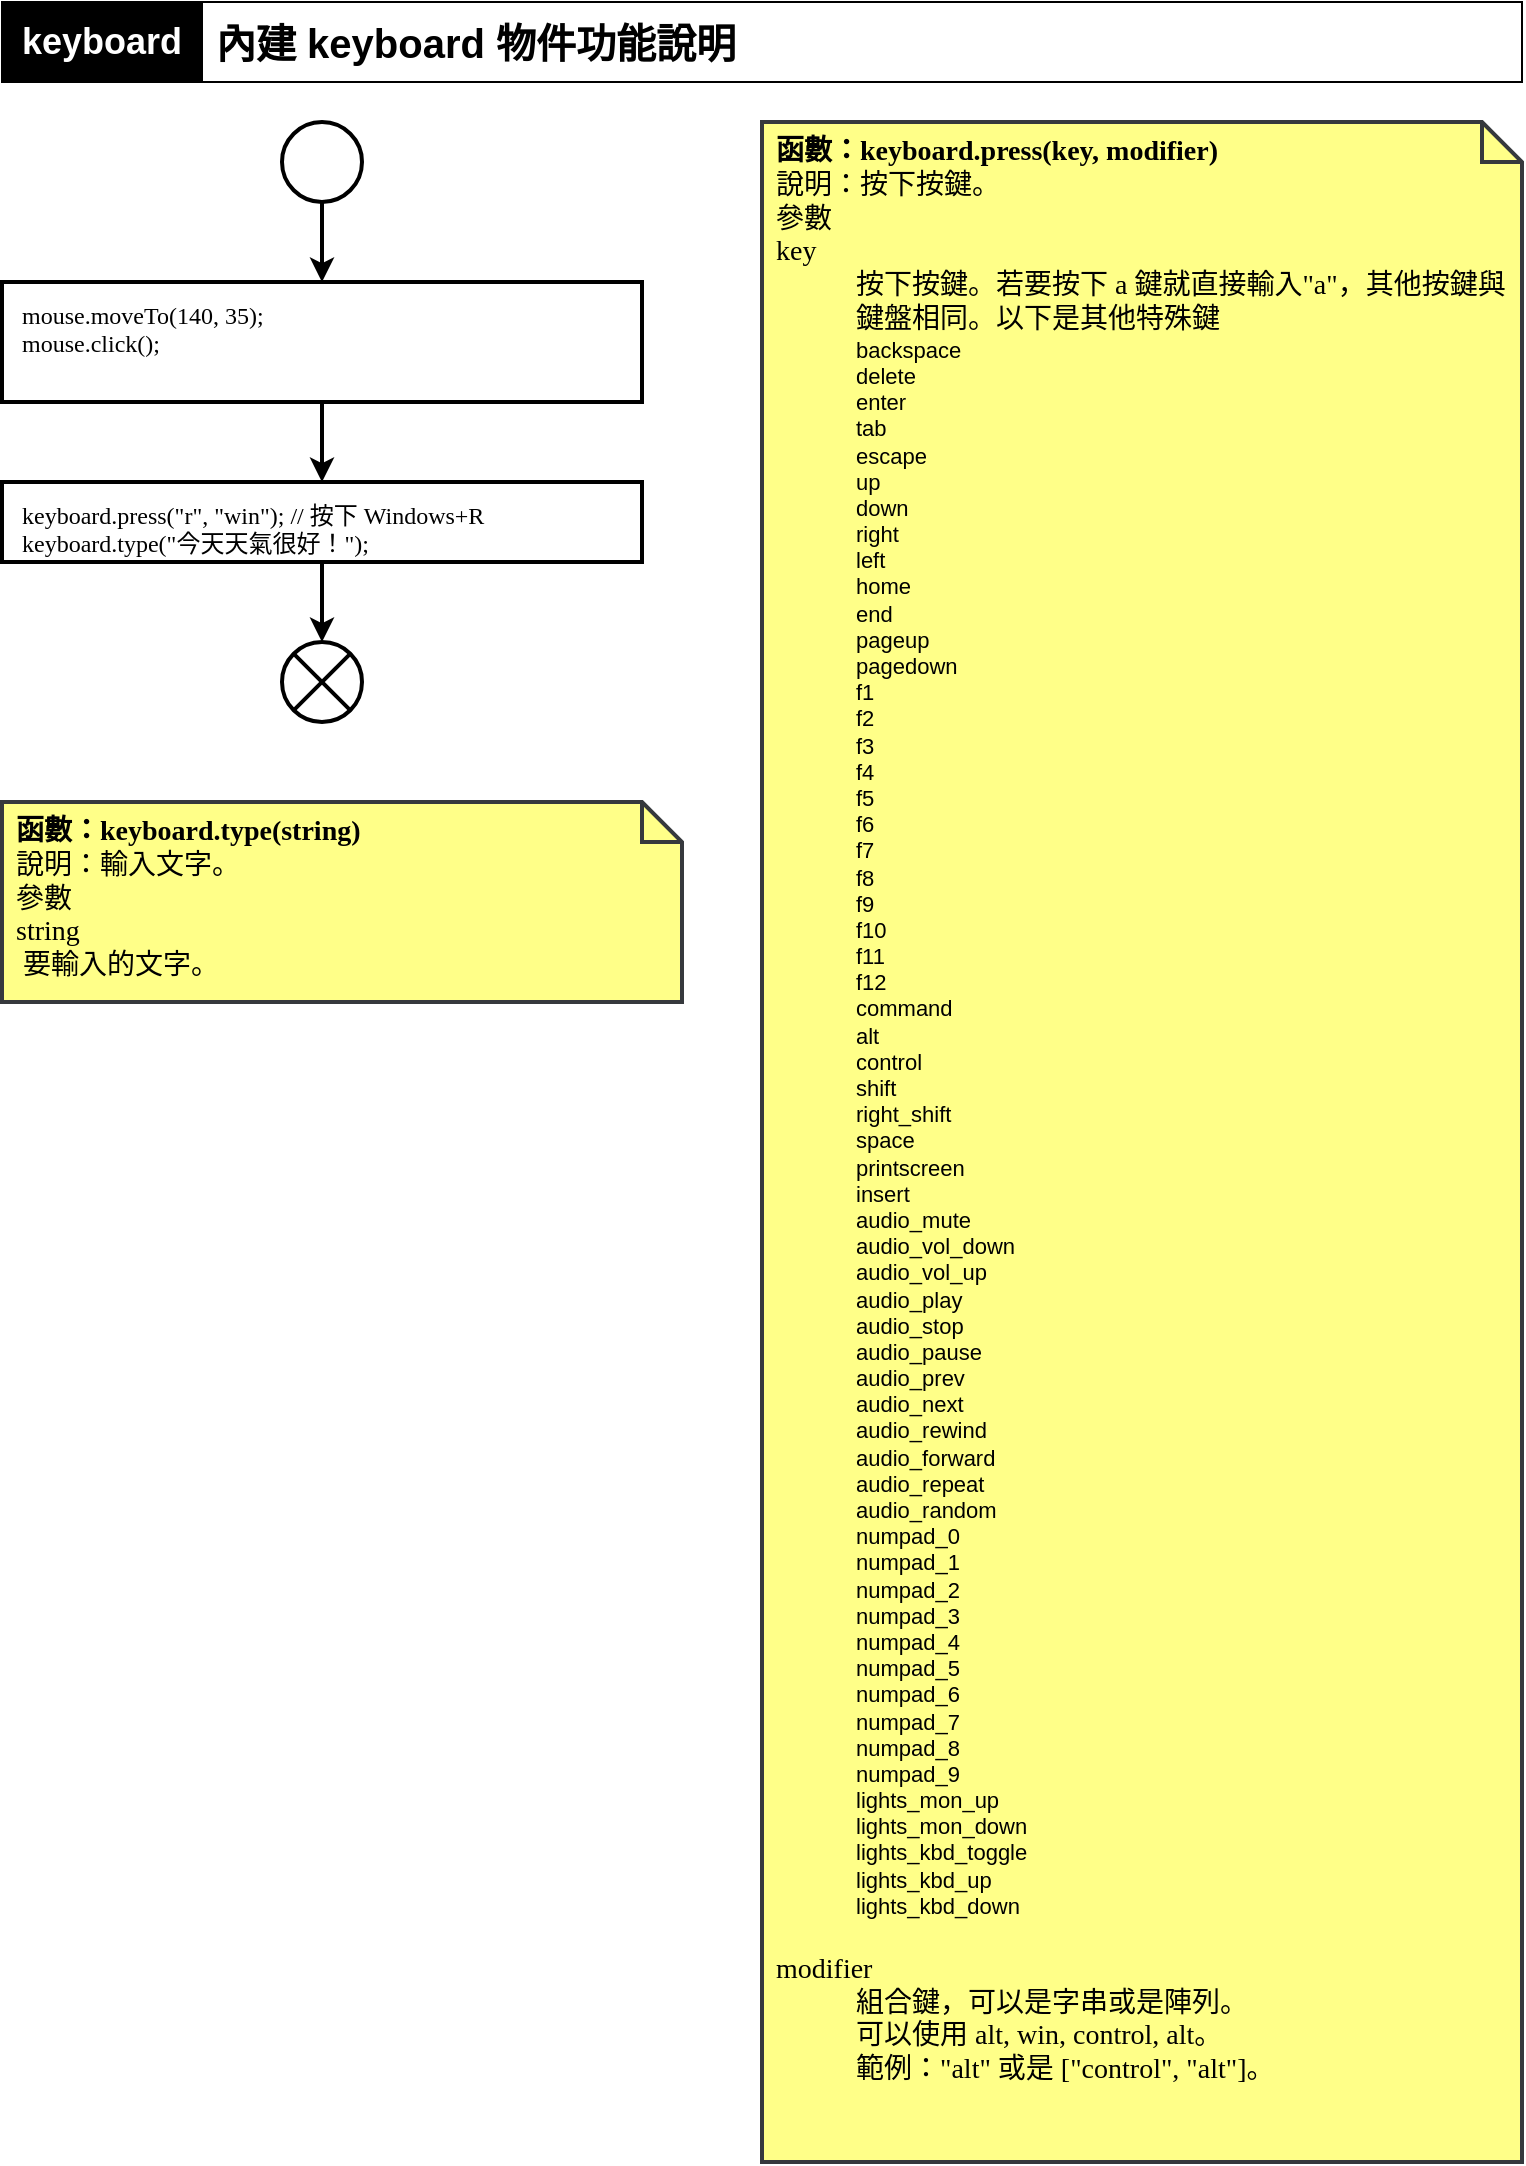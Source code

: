 <mxfile compressed="false" version="20.2.3" type="device">
  <diagram id="zHJoLA6md0Yeo67uzJwa" name="第1頁">
    <mxGraphModel dx="1000" dy="658" grid="1" gridSize="5" guides="0" tooltips="1" connect="1" arrows="1" fold="1" page="1" pageScale="1" pageWidth="827" pageHeight="1169" math="0" shadow="0">
      <root>
        <mxCell id="0" />
        <mxCell id="1" parent="0" />
        <mxCell id="m3pfPtTyuK7HYTcpv6uo-1" style="edgeStyle=orthogonalEdgeStyle;rounded=1;sketch=0;orthogonalLoop=1;jettySize=auto;html=1;fontFamily=Courier New;fontSize=12;strokeWidth=2;entryX=0.5;entryY=0;entryDx=0;entryDy=0;entryPerimeter=0;exitX=0.5;exitY=1;exitDx=0;exitDy=0;" parent="1" source="m3pfPtTyuK7HYTcpv6uo-2" target="m3pfPtTyuK7HYTcpv6uo-4" edge="1">
          <mxGeometry relative="1" as="geometry">
            <mxPoint x="170" y="20" as="sourcePoint" />
            <mxPoint x="170" y="80" as="targetPoint" />
          </mxGeometry>
        </mxCell>
        <object label="" type="ENTRY_POINT" id="m3pfPtTyuK7HYTcpv6uo-2">
          <mxCell style="ellipse;fontStyle=0;fontSize=12;sketch=0;rounded=1;align=left;fontFamily=Iosevka Fixed;strokeWidth=2;shadow=0;html=0;" parent="1" vertex="1">
            <mxGeometry x="180" y="80" width="40" height="40" as="geometry" />
          </mxCell>
        </object>
        <mxCell id="Dx2b7ezfvi1oqeqgblj4-1" style="edgeStyle=orthogonalEdgeStyle;rounded=0;orthogonalLoop=1;jettySize=auto;html=1;entryX=0.5;entryY=0;entryDx=0;entryDy=0;strokeWidth=2;fontFamily=Iosevka Fixed;fontStyle=0" parent="1" source="m3pfPtTyuK7HYTcpv6uo-4" target="W1SwkrzB2UoG-p9XxQ3V-2" edge="1">
          <mxGeometry relative="1" as="geometry">
            <mxPoint x="180" y="260" as="targetPoint" />
          </mxGeometry>
        </mxCell>
        <object label="mouse.moveTo(140, 35);&#xa;mouse.click();" type="PROCESS" id="m3pfPtTyuK7HYTcpv6uo-4">
          <mxCell style="fontSize=12;fontStyle=0;sketch=0;rounded=0;fontFamily=Iosevka Fixed;align=left;strokeWidth=2;arcSize=7;shadow=0;html=0;spacingLeft=5;verticalAlign=top;spacingTop=0;spacing=5;" parent="1" vertex="1">
            <mxGeometry x="40" y="160" width="320" height="60" as="geometry" />
          </mxCell>
        </object>
        <object label="" type="EXIT_POINT" id="m3pfPtTyuK7HYTcpv6uo-22">
          <mxCell style="shape=sumEllipse;perimeter=ellipsePerimeter;backgroundOutline=1;fontStyle=0;fontSize=16;sketch=0;rounded=1;fontFamily=Iosevka Fixed;align=left;strokeWidth=2;shadow=0;html=0;" parent="1" vertex="1">
            <mxGeometry x="180" y="340" width="40" height="40" as="geometry" />
          </mxCell>
        </object>
        <mxCell id="UbTHWvcrtNXVTwTKfJbN-1" value="內建 keyboard 物件功能說明" style="text;html=1;strokeColor=default;fillColor=none;align=left;verticalAlign=middle;whiteSpace=wrap;rounded=0;spacingLeft=5;strokeWidth=1;fontSize=20;movable=1;resizable=1;rotatable=1;deletable=1;editable=1;connectable=1;fontStyle=1" parent="1" vertex="1">
          <mxGeometry x="140" y="20" width="660" height="40" as="geometry" />
        </mxCell>
        <mxCell id="UbTHWvcrtNXVTwTKfJbN-2" value="keyboard" style="rounded=0;whiteSpace=wrap;html=1;fillColor=#000000;fontColor=#FFFFFF;fontSize=18;fontStyle=1;strokeWidth=1;movable=1;resizable=1;rotatable=1;deletable=1;editable=1;connectable=1;" parent="1" vertex="1">
          <mxGeometry x="40" y="20" width="100" height="40" as="geometry" />
        </mxCell>
        <mxCell id="Ot0KBQQzt72eOoxGLC2g-2" value="&lt;font style=&quot;font-size: 14px;&quot;&gt;&lt;b style=&quot;&quot;&gt;&lt;font style=&quot;font-size: 14px;&quot;&gt;函數：keyboard.press(key, modifier)&lt;/font&gt;&lt;/b&gt;&lt;br&gt;說明：按下按鍵&lt;/font&gt;&lt;span style=&quot;background-color: initial;&quot;&gt;&lt;font style=&quot;font-size: 14px;&quot;&gt;。&lt;br&gt;參數&lt;br&gt;key&lt;br&gt;&lt;span style=&quot;&quot;&gt;	&lt;/span&gt;&lt;/font&gt;&lt;/span&gt;&lt;blockquote style=&quot;margin: 0 0 0 40px; border: none; padding: 0px;&quot;&gt;&lt;span style=&quot;background-color: initial;&quot;&gt;&lt;font style=&quot;font-size: 14px;&quot;&gt;按下按鍵。若要按下 a 鍵就直接輸入&quot;a&quot;，其他按鍵與鍵盤相同。以下是其他特殊鍵&lt;/font&gt;&lt;/span&gt;&lt;/blockquote&gt;&lt;blockquote style=&quot;margin: 0px 0px 0px 40px; border: none; padding: 0px; font-size: 11px;&quot;&gt;&lt;span style=&quot;font-family: Helvetica;&quot;&gt;backspace&lt;br&gt;&lt;/span&gt;&lt;span style=&quot;font-family: Helvetica;&quot;&gt;delete&lt;br&gt;&lt;/span&gt;&lt;span style=&quot;font-family: Helvetica;&quot;&gt;enter&lt;br&gt;&lt;/span&gt;&lt;span style=&quot;font-family: Helvetica;&quot;&gt;tab&lt;br&gt;&lt;/span&gt;&lt;span style=&quot;font-family: Helvetica;&quot;&gt;escape&lt;br&gt;&lt;/span&gt;&lt;span style=&quot;font-family: Helvetica;&quot;&gt;up&lt;br&gt;&lt;/span&gt;&lt;span style=&quot;font-family: Helvetica;&quot;&gt;down&lt;br&gt;&lt;/span&gt;&lt;span style=&quot;font-family: Helvetica;&quot;&gt;right&lt;br&gt;&lt;/span&gt;&lt;span style=&quot;font-family: Helvetica;&quot;&gt;left&lt;br&gt;&lt;/span&gt;&lt;span style=&quot;font-family: Helvetica;&quot;&gt;home&lt;br&gt;&lt;/span&gt;&lt;span style=&quot;font-family: Helvetica;&quot;&gt;end&lt;br&gt;&lt;/span&gt;&lt;span style=&quot;font-family: Helvetica;&quot;&gt;pageup&lt;br&gt;&lt;/span&gt;&lt;span style=&quot;font-family: Helvetica;&quot;&gt;pagedown&lt;br&gt;&lt;/span&gt;&lt;span style=&quot;font-family: Helvetica;&quot;&gt;f1&lt;br&gt;&lt;/span&gt;&lt;span style=&quot;font-family: Helvetica;&quot;&gt;f2&lt;br&gt;&lt;/span&gt;&lt;span style=&quot;font-family: Helvetica;&quot;&gt;f3&lt;br&gt;&lt;/span&gt;&lt;span style=&quot;font-family: Helvetica;&quot;&gt;f4&lt;br&gt;&lt;/span&gt;&lt;span style=&quot;font-family: Helvetica;&quot;&gt;f5&lt;br&gt;&lt;/span&gt;&lt;span style=&quot;font-family: Helvetica;&quot;&gt;f6&lt;br&gt;&lt;/span&gt;&lt;span style=&quot;font-family: Helvetica;&quot;&gt;f7&lt;br&gt;&lt;/span&gt;&lt;span style=&quot;font-family: Helvetica;&quot;&gt;f8&lt;br&gt;&lt;/span&gt;&lt;span style=&quot;font-family: Helvetica;&quot;&gt;f9&lt;br&gt;&lt;/span&gt;&lt;span style=&quot;font-family: Helvetica;&quot;&gt;f10&lt;br&gt;&lt;/span&gt;&lt;span style=&quot;font-family: Helvetica;&quot;&gt;f11&lt;br&gt;&lt;/span&gt;&lt;span style=&quot;font-family: Helvetica;&quot;&gt;f12&lt;br&gt;&lt;/span&gt;&lt;span style=&quot;font-family: Helvetica;&quot;&gt;command&lt;br&gt;&lt;/span&gt;&lt;span style=&quot;font-family: Helvetica;&quot;&gt;alt&lt;br&gt;&lt;/span&gt;&lt;span style=&quot;font-family: Helvetica;&quot;&gt;control&lt;br&gt;&lt;/span&gt;&lt;span style=&quot;font-family: Helvetica;&quot;&gt;shift&lt;br&gt;&lt;/span&gt;&lt;span style=&quot;font-family: Helvetica;&quot;&gt;right_shift&lt;br&gt;&lt;/span&gt;&lt;span style=&quot;font-family: Helvetica;&quot;&gt;space&lt;br&gt;&lt;/span&gt;&lt;span style=&quot;font-family: Helvetica;&quot;&gt;printscreen&lt;br&gt;&lt;/span&gt;&lt;span style=&quot;font-family: Helvetica;&quot;&gt;insert&lt;br&gt;&lt;/span&gt;&lt;span style=&quot;font-family: Helvetica;&quot;&gt;audio_mute&lt;br&gt;&lt;/span&gt;&lt;span style=&quot;font-family: Helvetica;&quot;&gt;audio_vol_down&lt;br&gt;&lt;/span&gt;&lt;span style=&quot;font-family: Helvetica;&quot;&gt;audio_vol_up&lt;br&gt;&lt;/span&gt;&lt;span style=&quot;font-family: Helvetica;&quot;&gt;audio_play&lt;br&gt;&lt;/span&gt;&lt;span style=&quot;font-family: Helvetica;&quot;&gt;audio_stop&lt;br&gt;&lt;/span&gt;&lt;span style=&quot;font-family: Helvetica;&quot;&gt;audio_pause&lt;br&gt;&lt;/span&gt;&lt;span style=&quot;font-family: Helvetica;&quot;&gt;audio_prev&lt;br&gt;&lt;/span&gt;&lt;span style=&quot;font-family: Helvetica;&quot;&gt;audio_next&lt;br&gt;&lt;/span&gt;&lt;span style=&quot;font-family: Helvetica;&quot;&gt;audio_rewind&lt;br&gt;&lt;/span&gt;&lt;span style=&quot;font-family: Helvetica;&quot;&gt;audio_forward&lt;br&gt;&lt;/span&gt;&lt;span style=&quot;font-family: Helvetica;&quot;&gt;audio_repeat&lt;br&gt;&lt;/span&gt;&lt;span style=&quot;font-family: Helvetica;&quot;&gt;audio_random&lt;br&gt;&lt;/span&gt;&lt;span style=&quot;font-family: Helvetica;&quot;&gt;numpad_0&lt;br&gt;&lt;/span&gt;&lt;span style=&quot;font-family: Helvetica;&quot;&gt;numpad_1&lt;br&gt;&lt;/span&gt;&lt;span style=&quot;font-family: Helvetica;&quot;&gt;numpad_2&lt;br&gt;&lt;/span&gt;&lt;span style=&quot;font-family: Helvetica;&quot;&gt;numpad_3&lt;br&gt;&lt;/span&gt;&lt;span style=&quot;font-family: Helvetica;&quot;&gt;numpad_4&lt;br&gt;&lt;/span&gt;&lt;span style=&quot;font-family: Helvetica;&quot;&gt;numpad_5&lt;br&gt;&lt;/span&gt;&lt;span style=&quot;font-family: Helvetica;&quot;&gt;numpad_6&lt;br&gt;&lt;/span&gt;&lt;span style=&quot;font-family: Helvetica;&quot;&gt;numpad_7&lt;br&gt;&lt;/span&gt;&lt;span style=&quot;font-family: Helvetica;&quot;&gt;numpad_8&lt;br&gt;&lt;/span&gt;&lt;span style=&quot;font-family: Helvetica;&quot;&gt;numpad_9&lt;br&gt;&lt;/span&gt;&lt;span style=&quot;font-family: Helvetica;&quot;&gt;lights_mon_up&lt;br&gt;&lt;/span&gt;&lt;span style=&quot;font-family: Helvetica;&quot;&gt;lights_mon_down&lt;br&gt;&lt;/span&gt;&lt;span style=&quot;font-family: Helvetica;&quot;&gt;lights_kbd_toggle&lt;br&gt;&lt;/span&gt;&lt;span style=&quot;font-family: Helvetica;&quot;&gt;lights_kbd_up&lt;br&gt;&lt;/span&gt;&lt;span style=&quot;font-family: Helvetica;&quot;&gt;lights_kbd_down&lt;/span&gt;&lt;/blockquote&gt;&lt;span style=&quot;background-color: initial;&quot;&gt;&lt;font style=&quot;font-size: 14px;&quot;&gt;&lt;br&gt;modifier&lt;br&gt;&lt;span style=&quot;&quot;&gt;	&lt;/span&gt;&lt;/font&gt;&lt;/span&gt;&lt;blockquote style=&quot;margin: 0 0 0 40px; border: none; padding: 0px;&quot;&gt;&lt;span style=&quot;background-color: initial;&quot;&gt;&lt;font style=&quot;font-size: 14px;&quot;&gt;組合鍵，可以是字串或是陣列。&lt;br&gt;&lt;/font&gt;&lt;/span&gt;&lt;span style=&quot;background-color: initial;&quot;&gt;&lt;font style=&quot;font-size: 14px;&quot;&gt;可以使用 alt, win, control, alt。&lt;br&gt;&lt;/font&gt;&lt;/span&gt;&lt;span style=&quot;background-color: initial;&quot;&gt;&lt;font style=&quot;font-size: 14px;&quot;&gt;範例：&quot;alt&quot; 或是 [&quot;control&quot;, &quot;alt&quot;]。&lt;/font&gt;&lt;/span&gt;&lt;/blockquote&gt;" style="shape=note;strokeWidth=2;fontSize=14;size=20;whiteSpace=wrap;html=1;fillColor=#ffff88;strokeColor=#36393d;align=left;spacingLeft=5;verticalAlign=top;fontFamily=Tahoma;" parent="1" vertex="1">
          <mxGeometry x="420" y="80" width="380" height="1020" as="geometry" />
        </mxCell>
        <mxCell id="W1SwkrzB2UoG-p9XxQ3V-3" style="edgeStyle=orthogonalEdgeStyle;rounded=0;orthogonalLoop=1;jettySize=auto;html=1;entryX=0.5;entryY=0;entryDx=0;entryDy=0;strokeWidth=2;" parent="1" source="W1SwkrzB2UoG-p9XxQ3V-2" target="m3pfPtTyuK7HYTcpv6uo-22" edge="1">
          <mxGeometry relative="1" as="geometry" />
        </mxCell>
        <object label="keyboard.press(&quot;r&quot;, &quot;win&quot;); // 按下 Windows+R&#xa;keyboard.type(&quot;今天天氣很好！&quot;);" type="PROCESS" id="W1SwkrzB2UoG-p9XxQ3V-2">
          <mxCell style="fontSize=12;fontStyle=0;sketch=0;rounded=0;fontFamily=Iosevka Fixed;align=left;strokeWidth=2;arcSize=7;shadow=0;html=0;spacingLeft=5;verticalAlign=top;spacingTop=0;spacing=5;" parent="1" vertex="1">
            <mxGeometry x="40" y="260" width="320" height="40" as="geometry" />
          </mxCell>
        </object>
        <mxCell id="B357hQ51Rv0Uz25JH0Sr-1" value="&lt;font style=&quot;font-size: 14px;&quot;&gt;&lt;b style=&quot;&quot;&gt;&lt;font style=&quot;font-size: 14px;&quot;&gt;函數：keyboard.type(string)&lt;/font&gt;&lt;/b&gt;&lt;br&gt;說明：輸入文字&lt;/font&gt;&lt;span style=&quot;background-color: initial;&quot;&gt;&lt;font style=&quot;font-size: 14px;&quot;&gt;。&lt;br&gt;參數&lt;br&gt;string&lt;br&gt;&lt;span style=&quot;white-space: pre;&quot;&gt;	&lt;/span&gt;要輸入的文字。&lt;br&gt;&lt;/font&gt;&lt;/span&gt;" style="shape=note;strokeWidth=2;fontSize=14;size=20;whiteSpace=wrap;html=1;fillColor=#ffff88;strokeColor=#36393d;align=left;spacingLeft=5;verticalAlign=top;fontFamily=Tahoma;" vertex="1" parent="1">
          <mxGeometry x="40" y="420" width="340" height="100" as="geometry" />
        </mxCell>
      </root>
    </mxGraphModel>
  </diagram>
</mxfile>
